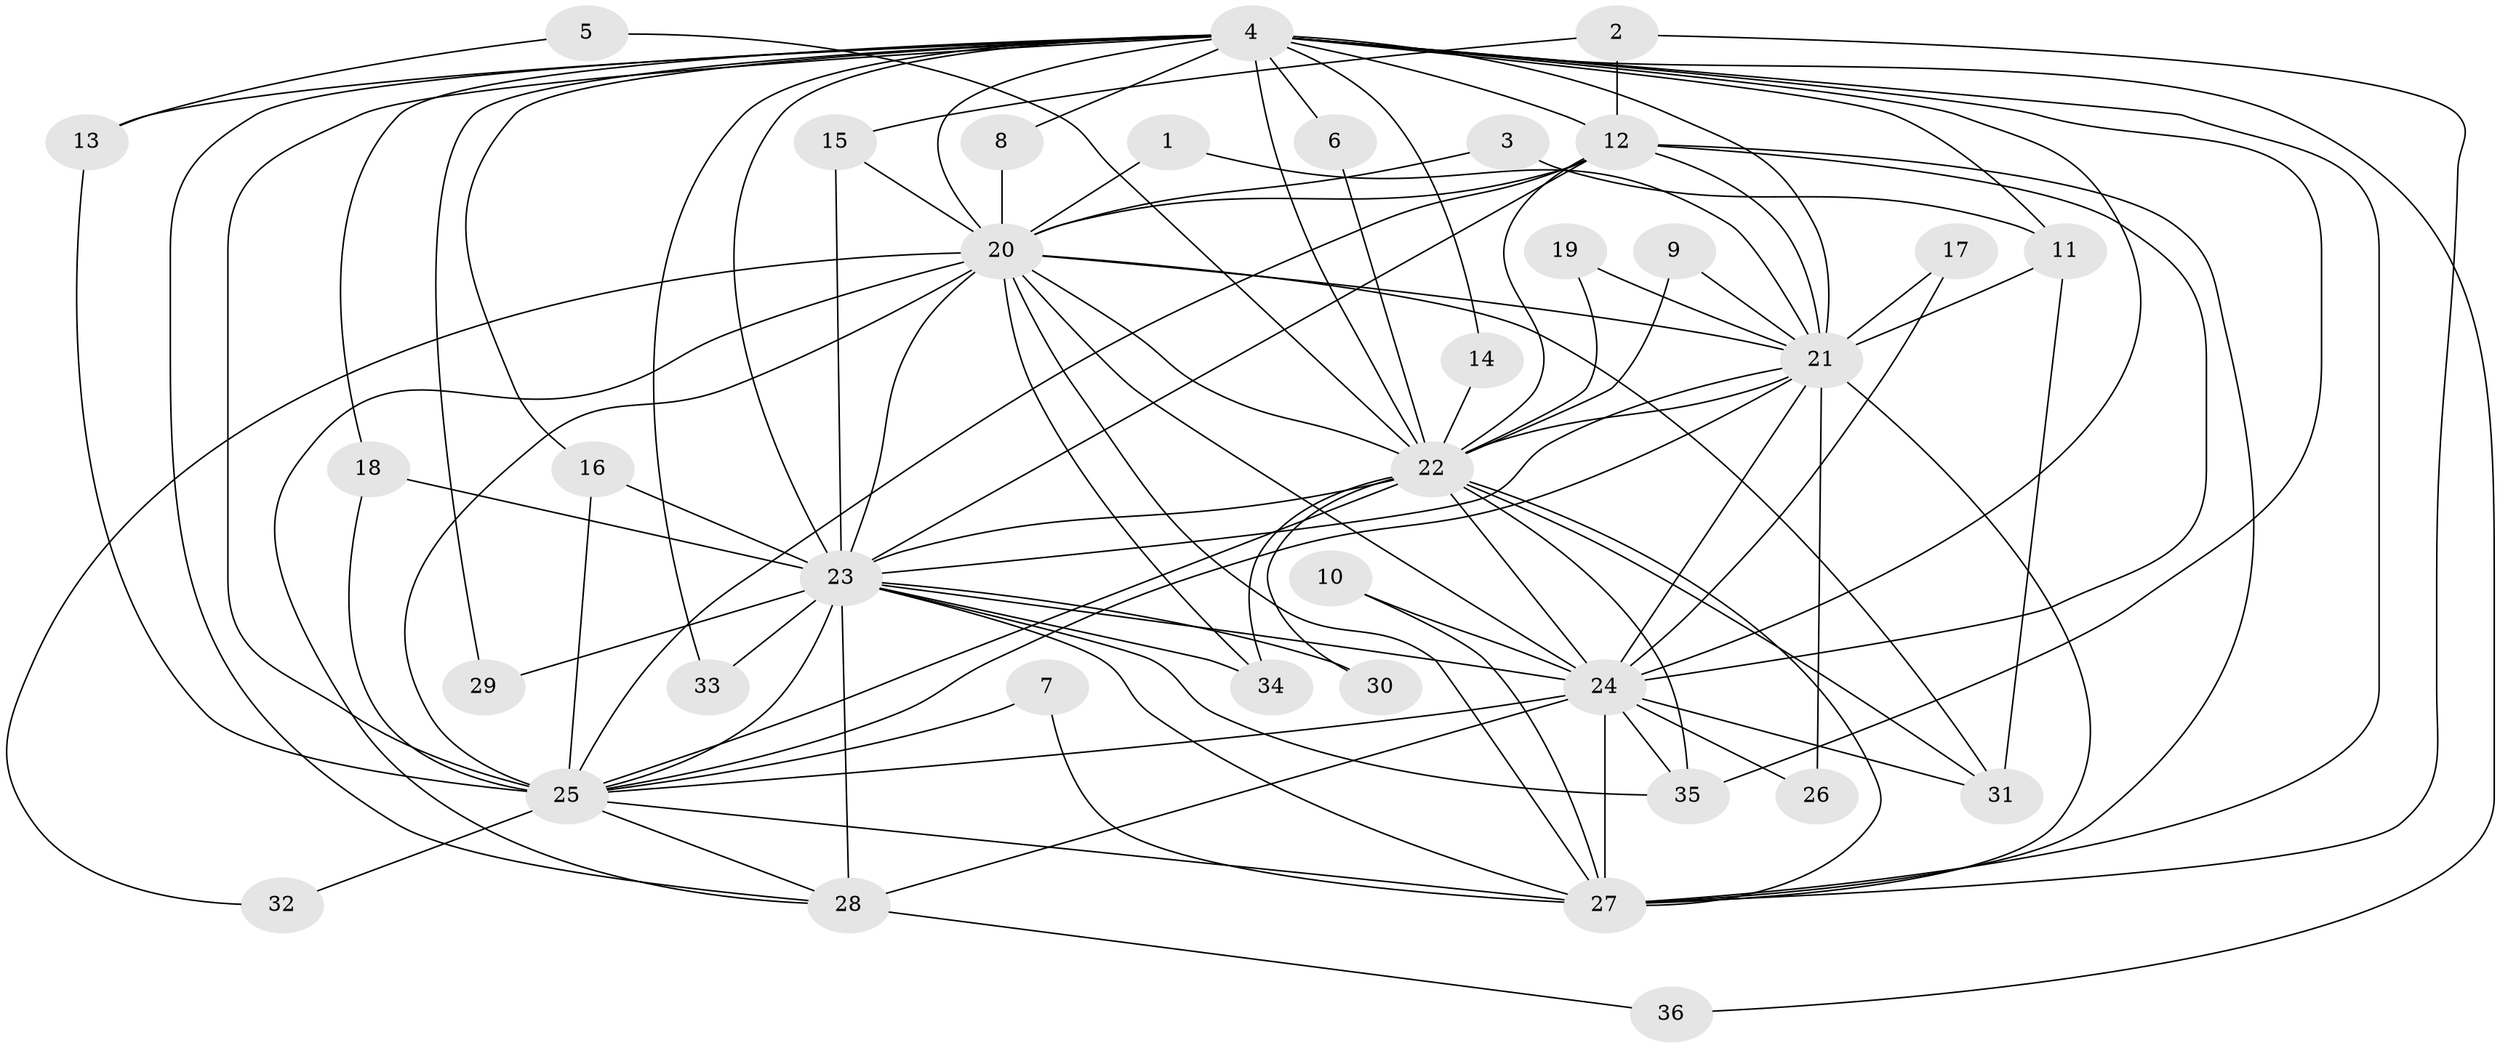 // original degree distribution, {19: 0.04225352112676056, 18: 0.028169014084507043, 22: 0.014084507042253521, 13: 0.014084507042253521, 21: 0.014084507042253521, 11: 0.014084507042253521, 17: 0.014084507042253521, 2: 0.5633802816901409, 4: 0.07042253521126761, 6: 0.014084507042253521, 5: 0.04225352112676056, 3: 0.16901408450704225}
// Generated by graph-tools (version 1.1) at 2025/25/03/09/25 03:25:42]
// undirected, 36 vertices, 101 edges
graph export_dot {
graph [start="1"]
  node [color=gray90,style=filled];
  1;
  2;
  3;
  4;
  5;
  6;
  7;
  8;
  9;
  10;
  11;
  12;
  13;
  14;
  15;
  16;
  17;
  18;
  19;
  20;
  21;
  22;
  23;
  24;
  25;
  26;
  27;
  28;
  29;
  30;
  31;
  32;
  33;
  34;
  35;
  36;
  1 -- 20 [weight=1.0];
  1 -- 21 [weight=1.0];
  2 -- 12 [weight=1.0];
  2 -- 15 [weight=1.0];
  2 -- 27 [weight=1.0];
  3 -- 11 [weight=1.0];
  3 -- 20 [weight=1.0];
  4 -- 6 [weight=2.0];
  4 -- 8 [weight=1.0];
  4 -- 11 [weight=2.0];
  4 -- 12 [weight=2.0];
  4 -- 13 [weight=2.0];
  4 -- 14 [weight=1.0];
  4 -- 16 [weight=1.0];
  4 -- 18 [weight=1.0];
  4 -- 20 [weight=2.0];
  4 -- 21 [weight=3.0];
  4 -- 22 [weight=2.0];
  4 -- 23 [weight=2.0];
  4 -- 24 [weight=2.0];
  4 -- 25 [weight=5.0];
  4 -- 27 [weight=2.0];
  4 -- 28 [weight=1.0];
  4 -- 29 [weight=1.0];
  4 -- 33 [weight=1.0];
  4 -- 35 [weight=1.0];
  4 -- 36 [weight=1.0];
  5 -- 13 [weight=1.0];
  5 -- 22 [weight=1.0];
  6 -- 22 [weight=1.0];
  7 -- 25 [weight=1.0];
  7 -- 27 [weight=1.0];
  8 -- 20 [weight=1.0];
  9 -- 21 [weight=1.0];
  9 -- 22 [weight=1.0];
  10 -- 24 [weight=1.0];
  10 -- 27 [weight=1.0];
  11 -- 21 [weight=1.0];
  11 -- 31 [weight=1.0];
  12 -- 20 [weight=1.0];
  12 -- 21 [weight=2.0];
  12 -- 22 [weight=1.0];
  12 -- 23 [weight=1.0];
  12 -- 24 [weight=1.0];
  12 -- 25 [weight=1.0];
  12 -- 27 [weight=1.0];
  13 -- 25 [weight=1.0];
  14 -- 22 [weight=1.0];
  15 -- 20 [weight=1.0];
  15 -- 23 [weight=1.0];
  16 -- 23 [weight=1.0];
  16 -- 25 [weight=1.0];
  17 -- 21 [weight=1.0];
  17 -- 24 [weight=1.0];
  18 -- 23 [weight=1.0];
  18 -- 25 [weight=1.0];
  19 -- 21 [weight=1.0];
  19 -- 22 [weight=1.0];
  20 -- 21 [weight=3.0];
  20 -- 22 [weight=1.0];
  20 -- 23 [weight=1.0];
  20 -- 24 [weight=2.0];
  20 -- 25 [weight=1.0];
  20 -- 27 [weight=1.0];
  20 -- 28 [weight=1.0];
  20 -- 31 [weight=1.0];
  20 -- 32 [weight=1.0];
  20 -- 34 [weight=1.0];
  21 -- 22 [weight=1.0];
  21 -- 23 [weight=2.0];
  21 -- 24 [weight=1.0];
  21 -- 25 [weight=1.0];
  21 -- 26 [weight=1.0];
  21 -- 27 [weight=1.0];
  22 -- 23 [weight=1.0];
  22 -- 24 [weight=3.0];
  22 -- 25 [weight=2.0];
  22 -- 27 [weight=1.0];
  22 -- 30 [weight=1.0];
  22 -- 31 [weight=1.0];
  22 -- 34 [weight=1.0];
  22 -- 35 [weight=2.0];
  23 -- 24 [weight=2.0];
  23 -- 25 [weight=1.0];
  23 -- 27 [weight=3.0];
  23 -- 28 [weight=2.0];
  23 -- 29 [weight=1.0];
  23 -- 30 [weight=1.0];
  23 -- 33 [weight=1.0];
  23 -- 34 [weight=1.0];
  23 -- 35 [weight=1.0];
  24 -- 25 [weight=1.0];
  24 -- 26 [weight=1.0];
  24 -- 27 [weight=2.0];
  24 -- 28 [weight=1.0];
  24 -- 31 [weight=1.0];
  24 -- 35 [weight=1.0];
  25 -- 27 [weight=1.0];
  25 -- 28 [weight=1.0];
  25 -- 32 [weight=1.0];
  28 -- 36 [weight=1.0];
}
